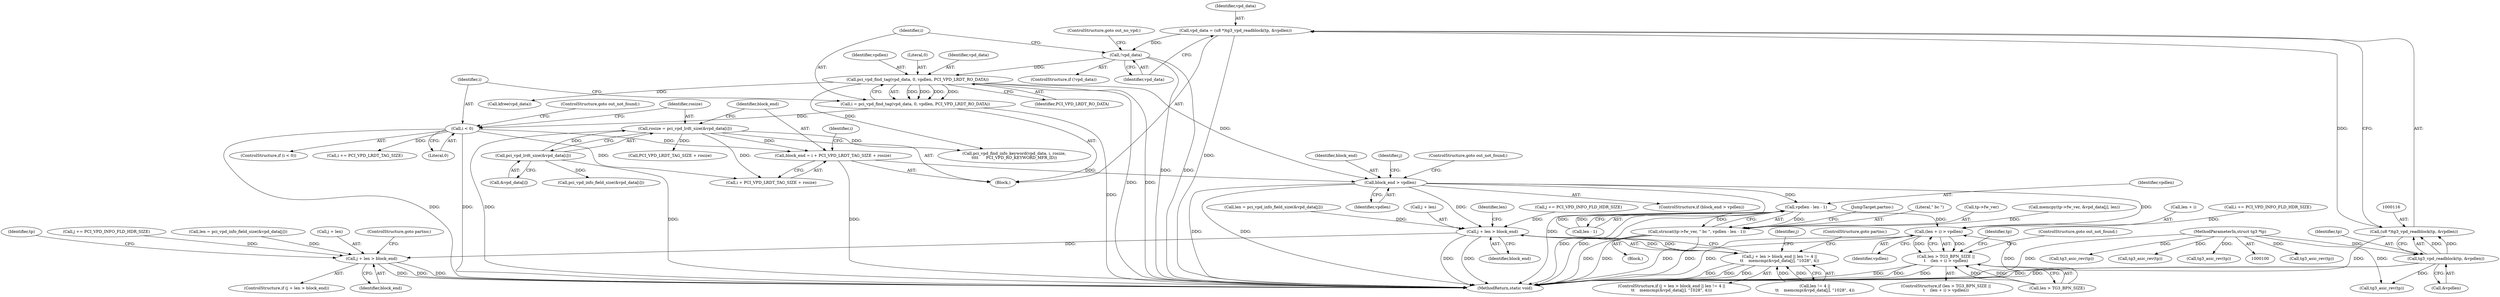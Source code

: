 digraph "1_linux_715230a44310a8cf66fbfb5a46f9a62a9b2de424@integer" {
"1000144" [label="(Call,block_end = i + PCI_VPD_LRDT_TAG_SIZE + rosize)"];
"1000133" [label="(Call,i < 0)"];
"1000125" [label="(Call,i = pci_vpd_find_tag(vpd_data, 0, vpdlen, PCI_VPD_LRDT_RO_DATA))"];
"1000127" [label="(Call,pci_vpd_find_tag(vpd_data, 0, vpdlen, PCI_VPD_LRDT_RO_DATA))"];
"1000122" [label="(Call,!vpd_data)"];
"1000113" [label="(Call,vpd_data = (u8 *)tg3_vpd_readblock(tp, &vpdlen))"];
"1000115" [label="(Call,(u8 *)tg3_vpd_readblock(tp, &vpdlen))"];
"1000117" [label="(Call,tg3_vpd_readblock(tp, &vpdlen))"];
"1000101" [label="(MethodParameterIn,struct tg3 *tp)"];
"1000137" [label="(Call,rosize = pci_vpd_lrdt_size(&vpd_data[i]))"];
"1000139" [label="(Call,pci_vpd_lrdt_size(&vpd_data[i]))"];
"1000155" [label="(Call,block_end > vpdlen)"];
"1000183" [label="(Call,j + len > block_end)"];
"1000182" [label="(Call,j + len > block_end || len != 4 ||\n\t\t    memcmp(&vpd_data[j], \"1028\", 4))"];
"1000223" [label="(Call,j + len > block_end)"];
"1000243" [label="(Call,vpdlen - len - 1)"];
"1000238" [label="(Call,strncat(tp->fw_ver, \" bc \", vpdlen - len - 1))"];
"1000276" [label="(Call,(len + i) > vpdlen)"];
"1000272" [label="(Call,len > TG3_BPN_SIZE ||\n\t    (len + i) > vpdlen)"];
"1000219" [label="(Call,j += PCI_VPD_INFO_FLD_HDR_SIZE)"];
"1000121" [label="(ControlStructure,if (!vpd_data))"];
"1000272" [label="(Call,len > TG3_BPN_SIZE ||\n\t    (len + i) > vpdlen)"];
"1000248" [label="(JumpTarget,partno:)"];
"1000242" [label="(Literal,\" bc \")"];
"1000130" [label="(Identifier,vpdlen)"];
"1000127" [label="(Call,pci_vpd_find_tag(vpd_data, 0, vpdlen, PCI_VPD_LRDT_RO_DATA))"];
"1000263" [label="(Call,pci_vpd_info_field_size(&vpd_data[i]))"];
"1000304" [label="(Call,tg3_asic_rev(tp))"];
"1000113" [label="(Call,vpd_data = (u8 *)tg3_vpd_readblock(tp, &vpdlen))"];
"1000126" [label="(Identifier,i)"];
"1000115" [label="(Call,(u8 *)tg3_vpd_readblock(tp, &vpdlen))"];
"1000135" [label="(Literal,0)"];
"1000170" [label="(Block,)"];
"1000277" [label="(Call,len + i)"];
"1000118" [label="(Identifier,tp)"];
"1000238" [label="(Call,strncat(tp->fw_ver, \" bc \", vpdlen - len - 1))"];
"1000132" [label="(ControlStructure,if (i < 0))"];
"1000178" [label="(Call,j += PCI_VPD_INFO_FLD_HDR_SIZE)"];
"1000134" [label="(Identifier,i)"];
"1000123" [label="(Identifier,vpd_data)"];
"1000284" [label="(Identifier,tp)"];
"1000268" [label="(Call,i += PCI_VPD_INFO_FLD_HDR_SIZE)"];
"1000187" [label="(Identifier,block_end)"];
"1000212" [label="(Call,len = pci_vpd_info_field_size(&vpd_data[j]))"];
"1000146" [label="(Call,i + PCI_VPD_LRDT_TAG_SIZE + rosize)"];
"1000161" [label="(Call,pci_vpd_find_info_keyword(vpd_data, i, rosize,\n\t\t\t\t      PCI_VPD_RO_KEYWORD_MFR_ID))"];
"1000124" [label="(ControlStructure,goto out_no_vpd;)"];
"1000412" [label="(Call,tg3_asic_rev(tp))"];
"1000244" [label="(Identifier,vpdlen)"];
"1000140" [label="(Call,&vpd_data[i])"];
"1000148" [label="(Call,PCI_VPD_LRDT_TAG_SIZE + rosize)"];
"1000155" [label="(Call,block_end > vpdlen)"];
"1000504" [label="(Call,tg3_asic_rev(tp))"];
"1000171" [label="(Call,len = pci_vpd_info_field_size(&vpd_data[j]))"];
"1000158" [label="(ControlStructure,goto out_not_found;)"];
"1000348" [label="(Call,tg3_asic_rev(tp))"];
"1000182" [label="(Call,j + len > block_end || len != 4 ||\n\t\t    memcmp(&vpd_data[j], \"1028\", 4))"];
"1000183" [label="(Call,j + len > block_end)"];
"1000585" [label="(MethodReturn,static void)"];
"1000114" [label="(Identifier,vpd_data)"];
"1000184" [label="(Call,j + len)"];
"1000245" [label="(Call,len - 1)"];
"1000136" [label="(ControlStructure,goto out_not_found;)"];
"1000224" [label="(Call,j + len)"];
"1000131" [label="(Identifier,PCI_VPD_LRDT_RO_DATA)"];
"1000292" [label="(Call,kfree(vpd_data))"];
"1000157" [label="(Identifier,vpdlen)"];
"1000156" [label="(Identifier,block_end)"];
"1000154" [label="(ControlStructure,if (block_end > vpdlen))"];
"1000239" [label="(Call,tp->fw_ver)"];
"1000137" [label="(Call,rosize = pci_vpd_lrdt_size(&vpd_data[i]))"];
"1000181" [label="(ControlStructure,if (j + len > block_end || len != 4 ||\n\t\t    memcmp(&vpd_data[j], \"1028\", 4)))"];
"1000190" [label="(Identifier,len)"];
"1000151" [label="(Call,i += PCI_VPD_LRDT_TAG_SIZE)"];
"1000276" [label="(Call,(len + i) > vpdlen)"];
"1000228" [label="(ControlStructure,goto partno;)"];
"1000271" [label="(ControlStructure,if (len > TG3_BPN_SIZE ||\n\t    (len + i) > vpdlen))"];
"1000227" [label="(Identifier,block_end)"];
"1000201" [label="(Identifier,j)"];
"1000160" [label="(Identifier,j)"];
"1000101" [label="(MethodParameterIn,struct tg3 *tp)"];
"1000243" [label="(Call,vpdlen - len - 1)"];
"1000119" [label="(Call,&vpdlen)"];
"1000199" [label="(ControlStructure,goto partno;)"];
"1000273" [label="(Call,len > TG3_BPN_SIZE)"];
"1000231" [label="(Identifier,tp)"];
"1000223" [label="(Call,j + len > block_end)"];
"1000129" [label="(Literal,0)"];
"1000145" [label="(Identifier,block_end)"];
"1000188" [label="(Call,len != 4 ||\n\t\t    memcmp(&vpd_data[j], \"1028\", 4))"];
"1000222" [label="(ControlStructure,if (j + len > block_end))"];
"1000568" [label="(Call,tg3_asic_rev(tp))"];
"1000117" [label="(Call,tg3_vpd_readblock(tp, &vpdlen))"];
"1000280" [label="(Identifier,vpdlen)"];
"1000125" [label="(Call,i = pci_vpd_find_tag(vpd_data, 0, vpdlen, PCI_VPD_LRDT_RO_DATA))"];
"1000122" [label="(Call,!vpd_data)"];
"1000144" [label="(Call,block_end = i + PCI_VPD_LRDT_TAG_SIZE + rosize)"];
"1000229" [label="(Call,memcpy(tp->fw_ver, &vpd_data[j], len))"];
"1000128" [label="(Identifier,vpd_data)"];
"1000139" [label="(Call,pci_vpd_lrdt_size(&vpd_data[i]))"];
"1000133" [label="(Call,i < 0)"];
"1000281" [label="(ControlStructure,goto out_not_found;)"];
"1000152" [label="(Identifier,i)"];
"1000102" [label="(Block,)"];
"1000138" [label="(Identifier,rosize)"];
"1000144" -> "1000102"  [label="AST: "];
"1000144" -> "1000146"  [label="CFG: "];
"1000145" -> "1000144"  [label="AST: "];
"1000146" -> "1000144"  [label="AST: "];
"1000152" -> "1000144"  [label="CFG: "];
"1000144" -> "1000585"  [label="DDG: "];
"1000133" -> "1000144"  [label="DDG: "];
"1000137" -> "1000144"  [label="DDG: "];
"1000144" -> "1000155"  [label="DDG: "];
"1000133" -> "1000132"  [label="AST: "];
"1000133" -> "1000135"  [label="CFG: "];
"1000134" -> "1000133"  [label="AST: "];
"1000135" -> "1000133"  [label="AST: "];
"1000136" -> "1000133"  [label="CFG: "];
"1000138" -> "1000133"  [label="CFG: "];
"1000133" -> "1000585"  [label="DDG: "];
"1000133" -> "1000585"  [label="DDG: "];
"1000125" -> "1000133"  [label="DDG: "];
"1000133" -> "1000146"  [label="DDG: "];
"1000133" -> "1000151"  [label="DDG: "];
"1000125" -> "1000102"  [label="AST: "];
"1000125" -> "1000127"  [label="CFG: "];
"1000126" -> "1000125"  [label="AST: "];
"1000127" -> "1000125"  [label="AST: "];
"1000134" -> "1000125"  [label="CFG: "];
"1000125" -> "1000585"  [label="DDG: "];
"1000127" -> "1000125"  [label="DDG: "];
"1000127" -> "1000125"  [label="DDG: "];
"1000127" -> "1000125"  [label="DDG: "];
"1000127" -> "1000125"  [label="DDG: "];
"1000127" -> "1000131"  [label="CFG: "];
"1000128" -> "1000127"  [label="AST: "];
"1000129" -> "1000127"  [label="AST: "];
"1000130" -> "1000127"  [label="AST: "];
"1000131" -> "1000127"  [label="AST: "];
"1000127" -> "1000585"  [label="DDG: "];
"1000127" -> "1000585"  [label="DDG: "];
"1000122" -> "1000127"  [label="DDG: "];
"1000127" -> "1000155"  [label="DDG: "];
"1000127" -> "1000161"  [label="DDG: "];
"1000127" -> "1000292"  [label="DDG: "];
"1000122" -> "1000121"  [label="AST: "];
"1000122" -> "1000123"  [label="CFG: "];
"1000123" -> "1000122"  [label="AST: "];
"1000124" -> "1000122"  [label="CFG: "];
"1000126" -> "1000122"  [label="CFG: "];
"1000122" -> "1000585"  [label="DDG: "];
"1000122" -> "1000585"  [label="DDG: "];
"1000113" -> "1000122"  [label="DDG: "];
"1000113" -> "1000102"  [label="AST: "];
"1000113" -> "1000115"  [label="CFG: "];
"1000114" -> "1000113"  [label="AST: "];
"1000115" -> "1000113"  [label="AST: "];
"1000123" -> "1000113"  [label="CFG: "];
"1000113" -> "1000585"  [label="DDG: "];
"1000115" -> "1000113"  [label="DDG: "];
"1000115" -> "1000117"  [label="CFG: "];
"1000116" -> "1000115"  [label="AST: "];
"1000117" -> "1000115"  [label="AST: "];
"1000115" -> "1000585"  [label="DDG: "];
"1000117" -> "1000115"  [label="DDG: "];
"1000117" -> "1000115"  [label="DDG: "];
"1000117" -> "1000119"  [label="CFG: "];
"1000118" -> "1000117"  [label="AST: "];
"1000119" -> "1000117"  [label="AST: "];
"1000117" -> "1000585"  [label="DDG: "];
"1000117" -> "1000585"  [label="DDG: "];
"1000101" -> "1000117"  [label="DDG: "];
"1000117" -> "1000304"  [label="DDG: "];
"1000101" -> "1000100"  [label="AST: "];
"1000101" -> "1000585"  [label="DDG: "];
"1000101" -> "1000304"  [label="DDG: "];
"1000101" -> "1000348"  [label="DDG: "];
"1000101" -> "1000412"  [label="DDG: "];
"1000101" -> "1000504"  [label="DDG: "];
"1000101" -> "1000568"  [label="DDG: "];
"1000137" -> "1000102"  [label="AST: "];
"1000137" -> "1000139"  [label="CFG: "];
"1000138" -> "1000137"  [label="AST: "];
"1000139" -> "1000137"  [label="AST: "];
"1000145" -> "1000137"  [label="CFG: "];
"1000137" -> "1000585"  [label="DDG: "];
"1000139" -> "1000137"  [label="DDG: "];
"1000137" -> "1000146"  [label="DDG: "];
"1000137" -> "1000148"  [label="DDG: "];
"1000137" -> "1000161"  [label="DDG: "];
"1000139" -> "1000140"  [label="CFG: "];
"1000140" -> "1000139"  [label="AST: "];
"1000139" -> "1000585"  [label="DDG: "];
"1000139" -> "1000263"  [label="DDG: "];
"1000155" -> "1000154"  [label="AST: "];
"1000155" -> "1000157"  [label="CFG: "];
"1000156" -> "1000155"  [label="AST: "];
"1000157" -> "1000155"  [label="AST: "];
"1000158" -> "1000155"  [label="CFG: "];
"1000160" -> "1000155"  [label="CFG: "];
"1000155" -> "1000585"  [label="DDG: "];
"1000155" -> "1000585"  [label="DDG: "];
"1000155" -> "1000585"  [label="DDG: "];
"1000155" -> "1000183"  [label="DDG: "];
"1000155" -> "1000243"  [label="DDG: "];
"1000155" -> "1000276"  [label="DDG: "];
"1000183" -> "1000182"  [label="AST: "];
"1000183" -> "1000187"  [label="CFG: "];
"1000184" -> "1000183"  [label="AST: "];
"1000187" -> "1000183"  [label="AST: "];
"1000190" -> "1000183"  [label="CFG: "];
"1000182" -> "1000183"  [label="CFG: "];
"1000183" -> "1000585"  [label="DDG: "];
"1000183" -> "1000585"  [label="DDG: "];
"1000183" -> "1000182"  [label="DDG: "];
"1000183" -> "1000182"  [label="DDG: "];
"1000178" -> "1000183"  [label="DDG: "];
"1000171" -> "1000183"  [label="DDG: "];
"1000183" -> "1000223"  [label="DDG: "];
"1000182" -> "1000181"  [label="AST: "];
"1000182" -> "1000188"  [label="CFG: "];
"1000188" -> "1000182"  [label="AST: "];
"1000199" -> "1000182"  [label="CFG: "];
"1000201" -> "1000182"  [label="CFG: "];
"1000182" -> "1000585"  [label="DDG: "];
"1000182" -> "1000585"  [label="DDG: "];
"1000182" -> "1000585"  [label="DDG: "];
"1000188" -> "1000182"  [label="DDG: "];
"1000188" -> "1000182"  [label="DDG: "];
"1000223" -> "1000222"  [label="AST: "];
"1000223" -> "1000227"  [label="CFG: "];
"1000224" -> "1000223"  [label="AST: "];
"1000227" -> "1000223"  [label="AST: "];
"1000228" -> "1000223"  [label="CFG: "];
"1000231" -> "1000223"  [label="CFG: "];
"1000223" -> "1000585"  [label="DDG: "];
"1000223" -> "1000585"  [label="DDG: "];
"1000223" -> "1000585"  [label="DDG: "];
"1000219" -> "1000223"  [label="DDG: "];
"1000212" -> "1000223"  [label="DDG: "];
"1000243" -> "1000238"  [label="AST: "];
"1000243" -> "1000245"  [label="CFG: "];
"1000244" -> "1000243"  [label="AST: "];
"1000245" -> "1000243"  [label="AST: "];
"1000238" -> "1000243"  [label="CFG: "];
"1000243" -> "1000585"  [label="DDG: "];
"1000243" -> "1000585"  [label="DDG: "];
"1000243" -> "1000238"  [label="DDG: "];
"1000243" -> "1000238"  [label="DDG: "];
"1000245" -> "1000243"  [label="DDG: "];
"1000245" -> "1000243"  [label="DDG: "];
"1000243" -> "1000276"  [label="DDG: "];
"1000238" -> "1000170"  [label="AST: "];
"1000239" -> "1000238"  [label="AST: "];
"1000242" -> "1000238"  [label="AST: "];
"1000248" -> "1000238"  [label="CFG: "];
"1000238" -> "1000585"  [label="DDG: "];
"1000238" -> "1000585"  [label="DDG: "];
"1000238" -> "1000585"  [label="DDG: "];
"1000229" -> "1000238"  [label="DDG: "];
"1000276" -> "1000272"  [label="AST: "];
"1000276" -> "1000280"  [label="CFG: "];
"1000277" -> "1000276"  [label="AST: "];
"1000280" -> "1000276"  [label="AST: "];
"1000272" -> "1000276"  [label="CFG: "];
"1000276" -> "1000585"  [label="DDG: "];
"1000276" -> "1000585"  [label="DDG: "];
"1000276" -> "1000272"  [label="DDG: "];
"1000276" -> "1000272"  [label="DDG: "];
"1000273" -> "1000276"  [label="DDG: "];
"1000268" -> "1000276"  [label="DDG: "];
"1000272" -> "1000271"  [label="AST: "];
"1000272" -> "1000273"  [label="CFG: "];
"1000273" -> "1000272"  [label="AST: "];
"1000281" -> "1000272"  [label="CFG: "];
"1000284" -> "1000272"  [label="CFG: "];
"1000272" -> "1000585"  [label="DDG: "];
"1000272" -> "1000585"  [label="DDG: "];
"1000272" -> "1000585"  [label="DDG: "];
"1000273" -> "1000272"  [label="DDG: "];
"1000273" -> "1000272"  [label="DDG: "];
}
